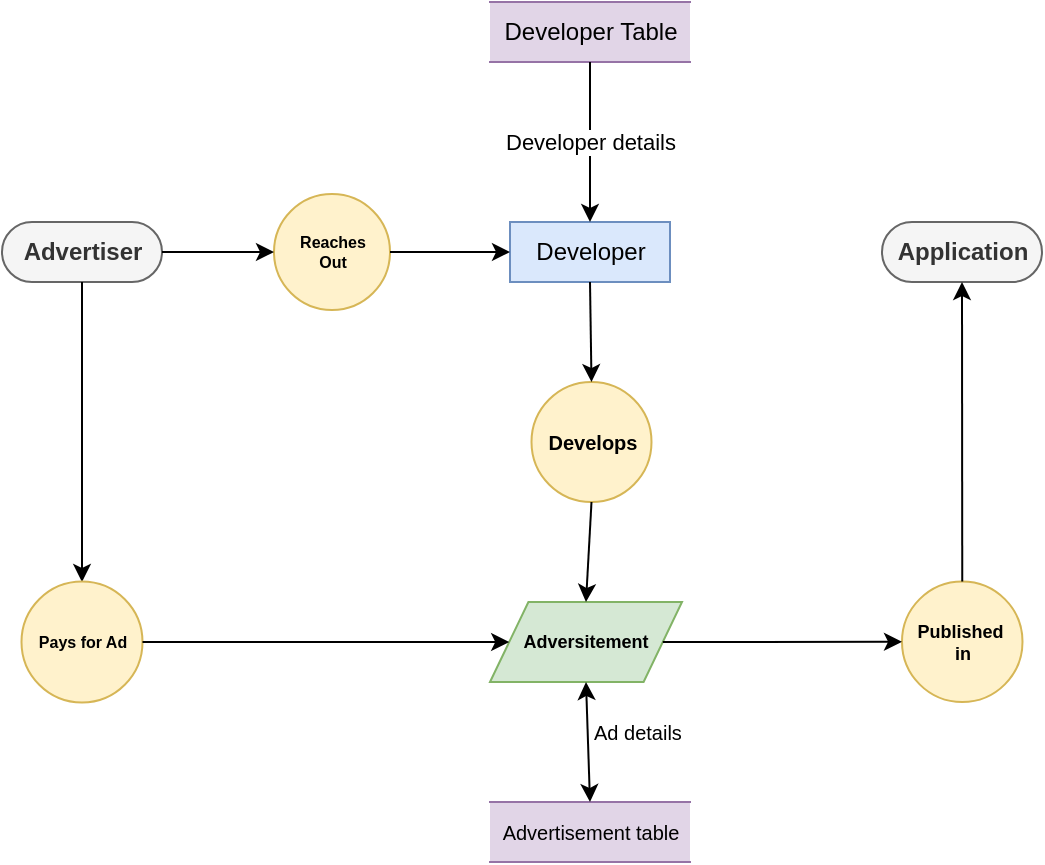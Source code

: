 <mxfile version="20.8.20" type="github">
  <diagram name="Page-1" id="XEl8TQJmfRqNOWOC7zEM">
    <mxGraphModel dx="1076" dy="697" grid="1" gridSize="10" guides="1" tooltips="1" connect="1" arrows="1" fold="1" page="1" pageScale="1" pageWidth="827" pageHeight="1169" math="0" shadow="0">
      <root>
        <mxCell id="0" />
        <mxCell id="1" parent="0" />
        <mxCell id="TfZXY18NC3iUvIuvR9pN-3" value="Application" style="html=1;dashed=0;whitespace=wrap;shape=mxgraph.dfd.start;fillColor=#f5f5f5;fontColor=#333333;strokeColor=#666666;fontStyle=1" vertex="1" parent="1">
          <mxGeometry x="480" y="500" width="80" height="30" as="geometry" />
        </mxCell>
        <mxCell id="TfZXY18NC3iUvIuvR9pN-6" value="Advertiser" style="html=1;dashed=0;whitespace=wrap;shape=mxgraph.dfd.start;fillColor=#f5f5f5;fontColor=#333333;strokeColor=#666666;fontStyle=1" vertex="1" parent="1">
          <mxGeometry x="40" y="500" width="80" height="30" as="geometry" />
        </mxCell>
        <mxCell id="TfZXY18NC3iUvIuvR9pN-7" value="Developer" style="html=1;dashed=0;whitespace=wrap;fillColor=#dae8fc;strokeColor=#6c8ebf;" vertex="1" parent="1">
          <mxGeometry x="294" y="500" width="80" height="30" as="geometry" />
        </mxCell>
        <mxCell id="TfZXY18NC3iUvIuvR9pN-8" value="Developer Table" style="html=1;dashed=0;whitespace=wrap;shape=partialRectangle;right=0;left=0;fillColor=#e1d5e7;strokeColor=#9673a6;" vertex="1" parent="1">
          <mxGeometry x="284" y="390" width="100" height="30" as="geometry" />
        </mxCell>
        <mxCell id="TfZXY18NC3iUvIuvR9pN-9" value="Advertisement table" style="html=1;dashed=0;whitespace=wrap;shape=partialRectangle;right=0;left=0;fillColor=#e1d5e7;strokeColor=#9673a6;fontSize=10;" vertex="1" parent="1">
          <mxGeometry x="284" y="790" width="100" height="30" as="geometry" />
        </mxCell>
        <mxCell id="TfZXY18NC3iUvIuvR9pN-12" value="" style="endArrow=classic;html=1;rounded=0;entryX=0.5;entryY=0;entryDx=0;entryDy=0;exitX=0.5;exitY=1;exitDx=0;exitDy=0;" edge="1" parent="1" source="TfZXY18NC3iUvIuvR9pN-8" target="TfZXY18NC3iUvIuvR9pN-7">
          <mxGeometry relative="1" as="geometry">
            <mxPoint x="384" y="460" as="sourcePoint" />
            <mxPoint x="414" y="540" as="targetPoint" />
          </mxGeometry>
        </mxCell>
        <mxCell id="TfZXY18NC3iUvIuvR9pN-13" value="Developer details" style="edgeLabel;resizable=0;html=1;align=center;verticalAlign=middle;" connectable="0" vertex="1" parent="TfZXY18NC3iUvIuvR9pN-12">
          <mxGeometry relative="1" as="geometry" />
        </mxCell>
        <mxCell id="TfZXY18NC3iUvIuvR9pN-14" value="Reaches&lt;br&gt;Out" style="shape=ellipse;html=1;dashed=0;whitespace=wrap;aspect=fixed;perimeter=ellipsePerimeter;fontSize=8;fillColor=#fff2cc;strokeColor=#d6b656;fontStyle=1" vertex="1" parent="1">
          <mxGeometry x="176" y="486" width="58" height="58" as="geometry" />
        </mxCell>
        <mxCell id="TfZXY18NC3iUvIuvR9pN-15" value="" style="endArrow=classic;html=1;rounded=0;fontSize=6;exitX=1;exitY=0.5;exitDx=0;exitDy=0;exitPerimeter=0;entryX=0;entryY=0.5;entryDx=0;entryDy=0;" edge="1" parent="1" source="TfZXY18NC3iUvIuvR9pN-6" target="TfZXY18NC3iUvIuvR9pN-14">
          <mxGeometry width="50" height="50" relative="1" as="geometry">
            <mxPoint x="390" y="560" as="sourcePoint" />
            <mxPoint x="440" y="510" as="targetPoint" />
          </mxGeometry>
        </mxCell>
        <mxCell id="TfZXY18NC3iUvIuvR9pN-16" value="" style="endArrow=classic;html=1;rounded=0;fontSize=6;exitX=1;exitY=0.5;exitDx=0;exitDy=0;entryX=0;entryY=0.5;entryDx=0;entryDy=0;" edge="1" parent="1" source="TfZXY18NC3iUvIuvR9pN-14" target="TfZXY18NC3iUvIuvR9pN-7">
          <mxGeometry width="50" height="50" relative="1" as="geometry">
            <mxPoint x="390" y="560" as="sourcePoint" />
            <mxPoint x="360" y="515" as="targetPoint" />
          </mxGeometry>
        </mxCell>
        <mxCell id="TfZXY18NC3iUvIuvR9pN-17" value="Develops" style="shape=ellipse;html=1;dashed=0;whitespace=wrap;aspect=fixed;perimeter=ellipsePerimeter;fontSize=10;fontStyle=1;fillColor=#fff2cc;strokeColor=#d6b656;" vertex="1" parent="1">
          <mxGeometry x="304.75" y="580" width="60" height="60" as="geometry" />
        </mxCell>
        <mxCell id="TfZXY18NC3iUvIuvR9pN-18" value="Adversitement" style="shape=parallelogram;perimeter=parallelogramPerimeter;whiteSpace=wrap;html=1;dashed=0;fontSize=9;fontStyle=1;fillColor=#d5e8d4;strokeColor=#82b366;" vertex="1" parent="1">
          <mxGeometry x="284" y="690" width="96" height="40" as="geometry" />
        </mxCell>
        <mxCell id="TfZXY18NC3iUvIuvR9pN-19" value="" style="endArrow=classic;html=1;rounded=0;fontSize=9;exitX=0.5;exitY=1;exitDx=0;exitDy=0;entryX=0.5;entryY=0;entryDx=0;entryDy=0;" edge="1" parent="1" source="TfZXY18NC3iUvIuvR9pN-7" target="TfZXY18NC3iUvIuvR9pN-17">
          <mxGeometry width="50" height="50" relative="1" as="geometry">
            <mxPoint x="390" y="560" as="sourcePoint" />
            <mxPoint x="440" y="510" as="targetPoint" />
          </mxGeometry>
        </mxCell>
        <mxCell id="TfZXY18NC3iUvIuvR9pN-21" value="Published&amp;nbsp;&lt;br style=&quot;font-size: 9px;&quot;&gt;in" style="shape=ellipse;html=1;dashed=0;whitespace=wrap;aspect=fixed;perimeter=ellipsePerimeter;fontSize=9;fontStyle=1;fillColor=#fff2cc;strokeColor=#d6b656;" vertex="1" parent="1">
          <mxGeometry x="490" y="679.75" width="60.25" height="60.25" as="geometry" />
        </mxCell>
        <mxCell id="TfZXY18NC3iUvIuvR9pN-22" value="" style="endArrow=classic;html=1;rounded=0;fontSize=9;exitX=1;exitY=0.5;exitDx=0;exitDy=0;entryX=0;entryY=0.5;entryDx=0;entryDy=0;" edge="1" parent="1" source="TfZXY18NC3iUvIuvR9pN-18" target="TfZXY18NC3iUvIuvR9pN-21">
          <mxGeometry width="50" height="50" relative="1" as="geometry">
            <mxPoint x="390" y="560" as="sourcePoint" />
            <mxPoint x="440" y="510" as="targetPoint" />
          </mxGeometry>
        </mxCell>
        <mxCell id="TfZXY18NC3iUvIuvR9pN-23" value="" style="endArrow=classic;html=1;rounded=0;fontSize=9;exitX=0.5;exitY=0;exitDx=0;exitDy=0;entryX=0.5;entryY=0.5;entryDx=0;entryDy=15;entryPerimeter=0;" edge="1" parent="1" source="TfZXY18NC3iUvIuvR9pN-21" target="TfZXY18NC3iUvIuvR9pN-3">
          <mxGeometry width="50" height="50" relative="1" as="geometry">
            <mxPoint x="390" y="560" as="sourcePoint" />
            <mxPoint x="440" y="510" as="targetPoint" />
          </mxGeometry>
        </mxCell>
        <mxCell id="TfZXY18NC3iUvIuvR9pN-24" value="" style="endArrow=classic;html=1;rounded=0;fontSize=9;exitX=0.5;exitY=1;exitDx=0;exitDy=0;entryX=0.5;entryY=0;entryDx=0;entryDy=0;" edge="1" parent="1" source="TfZXY18NC3iUvIuvR9pN-17" target="TfZXY18NC3iUvIuvR9pN-18">
          <mxGeometry width="50" height="50" relative="1" as="geometry">
            <mxPoint x="390" y="560" as="sourcePoint" />
            <mxPoint x="440" y="510" as="targetPoint" />
          </mxGeometry>
        </mxCell>
        <mxCell id="TfZXY18NC3iUvIuvR9pN-26" value="" style="endArrow=classic;startArrow=classic;html=1;rounded=0;fontSize=9;entryX=0.5;entryY=1;entryDx=0;entryDy=0;exitX=0.5;exitY=0;exitDx=0;exitDy=0;" edge="1" parent="1" source="TfZXY18NC3iUvIuvR9pN-9" target="TfZXY18NC3iUvIuvR9pN-18">
          <mxGeometry width="50" height="50" relative="1" as="geometry">
            <mxPoint x="170" y="780" as="sourcePoint" />
            <mxPoint x="220" y="730" as="targetPoint" />
          </mxGeometry>
        </mxCell>
        <mxCell id="TfZXY18NC3iUvIuvR9pN-27" value="Ad details" style="text;strokeColor=none;fillColor=none;align=left;verticalAlign=middle;spacingLeft=4;spacingRight=4;overflow=hidden;points=[[0,0.5],[1,0.5]];portConstraint=eastwest;rotatable=0;whiteSpace=wrap;html=1;fontSize=10;" vertex="1" parent="1">
          <mxGeometry x="330" y="740.25" width="80" height="30" as="geometry" />
        </mxCell>
        <mxCell id="TfZXY18NC3iUvIuvR9pN-28" value="" style="endArrow=classic;html=1;rounded=0;fontSize=10;exitX=0.5;exitY=0.5;exitDx=0;exitDy=15;exitPerimeter=0;" edge="1" parent="1" source="TfZXY18NC3iUvIuvR9pN-6">
          <mxGeometry width="50" height="50" relative="1" as="geometry">
            <mxPoint x="390" y="560" as="sourcePoint" />
            <mxPoint x="80" y="680" as="targetPoint" />
          </mxGeometry>
        </mxCell>
        <mxCell id="TfZXY18NC3iUvIuvR9pN-29" value="Pays for Ad" style="shape=ellipse;html=1;dashed=0;whitespace=wrap;aspect=fixed;perimeter=ellipsePerimeter;fontSize=8;fontStyle=1;fillColor=#fff2cc;strokeColor=#d6b656;" vertex="1" parent="1">
          <mxGeometry x="49.75" y="679.75" width="60.5" height="60.5" as="geometry" />
        </mxCell>
        <mxCell id="TfZXY18NC3iUvIuvR9pN-30" value="" style="endArrow=classic;html=1;rounded=0;fontSize=10;exitX=1;exitY=0.5;exitDx=0;exitDy=0;entryX=0;entryY=0.5;entryDx=0;entryDy=0;" edge="1" parent="1" source="TfZXY18NC3iUvIuvR9pN-29" target="TfZXY18NC3iUvIuvR9pN-18">
          <mxGeometry width="50" height="50" relative="1" as="geometry">
            <mxPoint x="390" y="560" as="sourcePoint" />
            <mxPoint x="440" y="510" as="targetPoint" />
          </mxGeometry>
        </mxCell>
      </root>
    </mxGraphModel>
  </diagram>
</mxfile>
